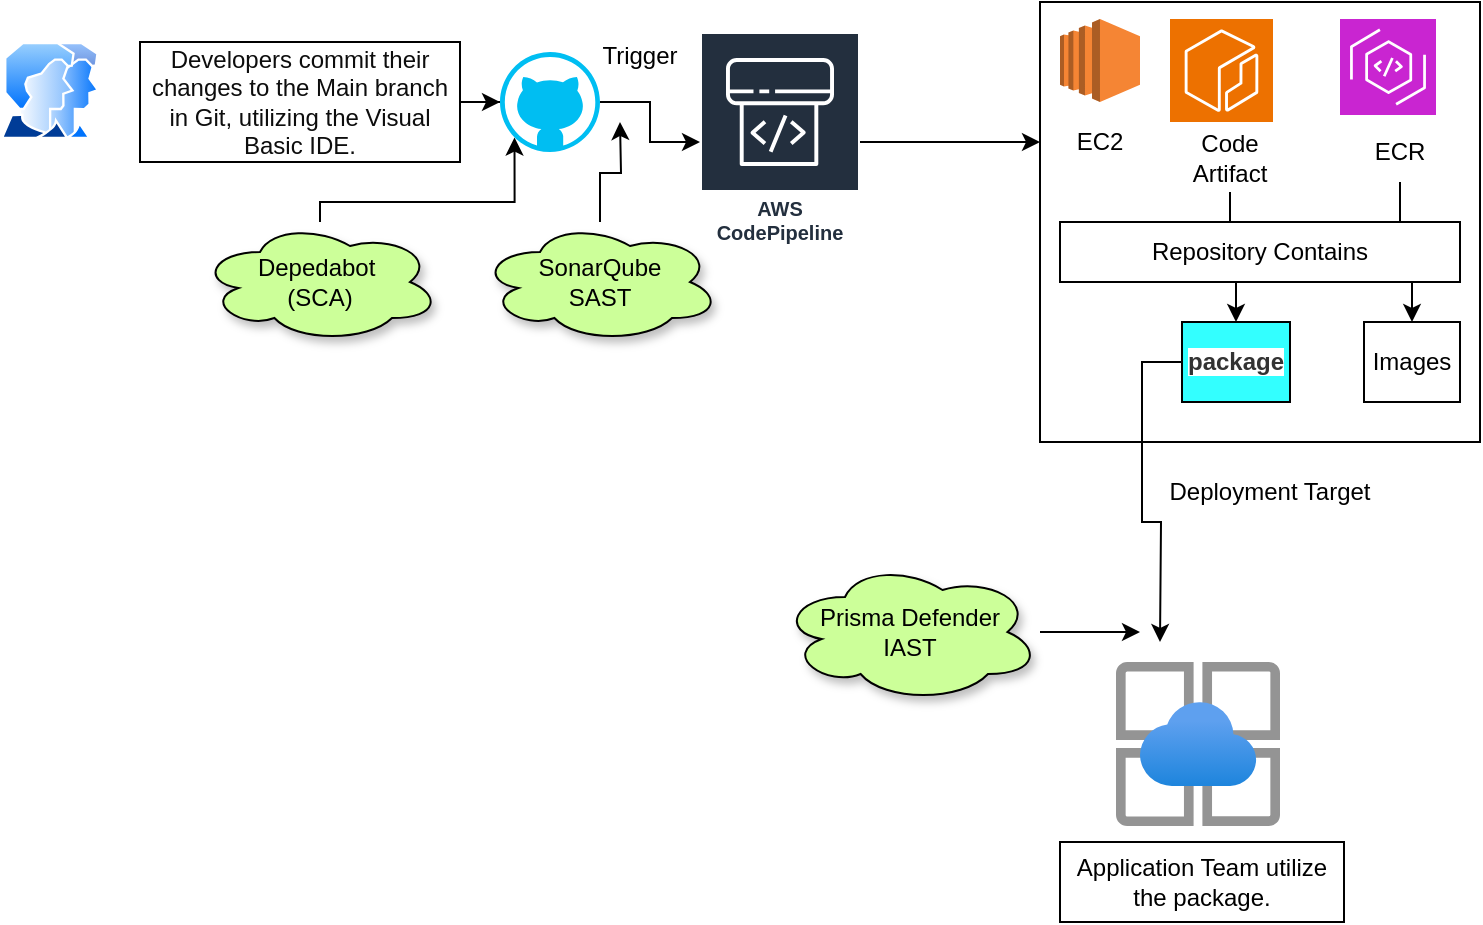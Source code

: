 <mxfile version="24.0.6" type="github">
  <diagram name="Page-1" id="PmSKk9DtB2jry_e_NVMs">
    <mxGraphModel dx="1354" dy="550" grid="1" gridSize="10" guides="1" tooltips="1" connect="1" arrows="1" fold="1" page="1" pageScale="1" pageWidth="850" pageHeight="1100" math="0" shadow="0">
      <root>
        <mxCell id="0" />
        <mxCell id="1" parent="0" />
        <mxCell id="ypsaXSmUMEEW_Ll2dVq--6" value="" style="edgeStyle=orthogonalEdgeStyle;rounded=0;orthogonalLoop=1;jettySize=auto;html=1;" edge="1" parent="1" source="ypsaXSmUMEEW_Ll2dVq--2" target="ypsaXSmUMEEW_Ll2dVq--5">
          <mxGeometry relative="1" as="geometry" />
        </mxCell>
        <mxCell id="ypsaXSmUMEEW_Ll2dVq--2" value="" style="verticalLabelPosition=bottom;html=1;verticalAlign=top;align=center;strokeColor=none;fillColor=#00BEF2;shape=mxgraph.azure.github_code;pointerEvents=1;" vertex="1" parent="1">
          <mxGeometry x="330" y="115" width="50" height="50" as="geometry" />
        </mxCell>
        <mxCell id="ypsaXSmUMEEW_Ll2dVq--4" value="" style="edgeStyle=orthogonalEdgeStyle;rounded=0;orthogonalLoop=1;jettySize=auto;html=1;" edge="1" parent="1" source="ypsaXSmUMEEW_Ll2dVq--3" target="ypsaXSmUMEEW_Ll2dVq--2">
          <mxGeometry relative="1" as="geometry" />
        </mxCell>
        <mxCell id="ypsaXSmUMEEW_Ll2dVq--3" value="&lt;span style=&quot;color: rgb(13, 13, 13); text-align: start; white-space-collapse: preserve; background-color: rgb(255, 255, 255);&quot;&gt;&lt;font style=&quot;font-size: 12px;&quot;&gt;Developers commit their changes to the Main branch in Git, utilizing the Visual Basic IDE.&lt;/font&gt;&lt;/span&gt;" style="rounded=0;whiteSpace=wrap;html=1;" vertex="1" parent="1">
          <mxGeometry x="150" y="110" width="160" height="60" as="geometry" />
        </mxCell>
        <mxCell id="ypsaXSmUMEEW_Ll2dVq--23" value="" style="edgeStyle=orthogonalEdgeStyle;rounded=0;orthogonalLoop=1;jettySize=auto;html=1;" edge="1" parent="1" source="ypsaXSmUMEEW_Ll2dVq--5" target="ypsaXSmUMEEW_Ll2dVq--11">
          <mxGeometry relative="1" as="geometry" />
        </mxCell>
        <mxCell id="ypsaXSmUMEEW_Ll2dVq--5" value="AWS CodePipeline" style="sketch=0;outlineConnect=0;fontColor=#232F3E;gradientColor=none;strokeColor=#ffffff;fillColor=#232F3E;dashed=0;verticalLabelPosition=middle;verticalAlign=bottom;align=center;html=1;whiteSpace=wrap;fontSize=10;fontStyle=1;spacing=3;shape=mxgraph.aws4.productIcon;prIcon=mxgraph.aws4.codepipeline;" vertex="1" parent="1">
          <mxGeometry x="430" y="105" width="80" height="110" as="geometry" />
        </mxCell>
        <mxCell id="ypsaXSmUMEEW_Ll2dVq--7" value="Trigger" style="text;html=1;align=center;verticalAlign=middle;whiteSpace=wrap;rounded=0;" vertex="1" parent="1">
          <mxGeometry x="375" y="105" width="50" height="23.5" as="geometry" />
        </mxCell>
        <mxCell id="ypsaXSmUMEEW_Ll2dVq--8" value="" style="whiteSpace=wrap;html=1;aspect=fixed;" vertex="1" parent="1">
          <mxGeometry x="600" y="90" width="220" height="220" as="geometry" />
        </mxCell>
        <mxCell id="ypsaXSmUMEEW_Ll2dVq--9" value="Deployment Target" style="text;html=1;align=center;verticalAlign=middle;whiteSpace=wrap;rounded=0;" vertex="1" parent="1">
          <mxGeometry x="650" y="320" width="130" height="30" as="geometry" />
        </mxCell>
        <mxCell id="ypsaXSmUMEEW_Ll2dVq--10" value="" style="outlineConnect=0;dashed=0;verticalLabelPosition=bottom;verticalAlign=top;align=center;html=1;shape=mxgraph.aws3.ec2;fillColor=#F58534;gradientColor=none;" vertex="1" parent="1">
          <mxGeometry x="610" y="98.5" width="40" height="41.5" as="geometry" />
        </mxCell>
        <mxCell id="ypsaXSmUMEEW_Ll2dVq--11" value="EC2" style="text;html=1;align=center;verticalAlign=middle;whiteSpace=wrap;rounded=0;" vertex="1" parent="1">
          <mxGeometry x="600" y="150" width="60" height="20" as="geometry" />
        </mxCell>
        <mxCell id="ypsaXSmUMEEW_Ll2dVq--12" value="" style="sketch=0;points=[[0,0,0],[0.25,0,0],[0.5,0,0],[0.75,0,0],[1,0,0],[0,1,0],[0.25,1,0],[0.5,1,0],[0.75,1,0],[1,1,0],[0,0.25,0],[0,0.5,0],[0,0.75,0],[1,0.25,0],[1,0.5,0],[1,0.75,0]];outlineConnect=0;fontColor=#232F3E;fillColor=#C925D1;strokeColor=#ffffff;dashed=0;verticalLabelPosition=bottom;verticalAlign=top;align=center;html=1;fontSize=12;fontStyle=0;aspect=fixed;shape=mxgraph.aws4.resourceIcon;resIcon=mxgraph.aws4.codeartifact;" vertex="1" parent="1">
          <mxGeometry x="750" y="98.5" width="48" height="48" as="geometry" />
        </mxCell>
        <mxCell id="ypsaXSmUMEEW_Ll2dVq--22" value="" style="edgeStyle=orthogonalEdgeStyle;rounded=0;orthogonalLoop=1;jettySize=auto;html=1;" edge="1" parent="1" source="ypsaXSmUMEEW_Ll2dVq--13" target="ypsaXSmUMEEW_Ll2dVq--18">
          <mxGeometry relative="1" as="geometry" />
        </mxCell>
        <mxCell id="ypsaXSmUMEEW_Ll2dVq--13" value="ECR" style="text;html=1;align=center;verticalAlign=middle;whiteSpace=wrap;rounded=0;" vertex="1" parent="1">
          <mxGeometry x="750" y="150" width="60" height="30" as="geometry" />
        </mxCell>
        <mxCell id="ypsaXSmUMEEW_Ll2dVq--14" value="" style="sketch=0;points=[[0,0,0],[0.25,0,0],[0.5,0,0],[0.75,0,0],[1,0,0],[0,1,0],[0.25,1,0],[0.5,1,0],[0.75,1,0],[1,1,0],[0,0.25,0],[0,0.5,0],[0,0.75,0],[1,0.25,0],[1,0.5,0],[1,0.75,0]];outlineConnect=0;fontColor=#232F3E;fillColor=#ED7100;strokeColor=#ffffff;dashed=0;verticalLabelPosition=bottom;verticalAlign=top;align=center;html=1;fontSize=12;fontStyle=0;aspect=fixed;shape=mxgraph.aws4.resourceIcon;resIcon=mxgraph.aws4.ecr;" vertex="1" parent="1">
          <mxGeometry x="665" y="98.5" width="51.5" height="51.5" as="geometry" />
        </mxCell>
        <mxCell id="ypsaXSmUMEEW_Ll2dVq--21" value="" style="edgeStyle=orthogonalEdgeStyle;rounded=0;orthogonalLoop=1;jettySize=auto;html=1;" edge="1" parent="1" source="ypsaXSmUMEEW_Ll2dVq--15" target="ypsaXSmUMEEW_Ll2dVq--19">
          <mxGeometry relative="1" as="geometry" />
        </mxCell>
        <mxCell id="ypsaXSmUMEEW_Ll2dVq--15" value="Code Artifact" style="text;html=1;align=center;verticalAlign=middle;whiteSpace=wrap;rounded=0;" vertex="1" parent="1">
          <mxGeometry x="665" y="150" width="60" height="35" as="geometry" />
        </mxCell>
        <mxCell id="ypsaXSmUMEEW_Ll2dVq--16" value="Repository Contains" style="rounded=0;whiteSpace=wrap;html=1;" vertex="1" parent="1">
          <mxGeometry x="610" y="200" width="200" height="30" as="geometry" />
        </mxCell>
        <mxCell id="ypsaXSmUMEEW_Ll2dVq--18" value="Images" style="rounded=0;whiteSpace=wrap;html=1;" vertex="1" parent="1">
          <mxGeometry x="762" y="250" width="48" height="40" as="geometry" />
        </mxCell>
        <mxCell id="ypsaXSmUMEEW_Ll2dVq--37" style="edgeStyle=orthogonalEdgeStyle;rounded=0;orthogonalLoop=1;jettySize=auto;html=1;" edge="1" parent="1" source="ypsaXSmUMEEW_Ll2dVq--19">
          <mxGeometry relative="1" as="geometry">
            <mxPoint x="660" y="410" as="targetPoint" />
          </mxGeometry>
        </mxCell>
        <mxCell id="ypsaXSmUMEEW_Ll2dVq--19" value="&lt;b style=&quot;&quot;&gt;&lt;font style=&quot;background-color: rgb(255, 255, 255);&quot; color=&quot;#333333&quot;&gt;package&lt;/font&gt;&lt;/b&gt;" style="rounded=0;whiteSpace=wrap;html=1;fillColor=#33FFFF;" vertex="1" parent="1">
          <mxGeometry x="671" y="250" width="54" height="40" as="geometry" />
        </mxCell>
        <mxCell id="ypsaXSmUMEEW_Ll2dVq--25" value="" style="image;aspect=fixed;perimeter=ellipsePerimeter;html=1;align=center;shadow=0;dashed=0;spacingTop=3;image=img/lib/active_directory/user_accounts.svg;" vertex="1" parent="1">
          <mxGeometry x="80" y="110" width="50" height="48.5" as="geometry" />
        </mxCell>
        <mxCell id="ypsaXSmUMEEW_Ll2dVq--28" value="Depedabot&amp;nbsp;&lt;div&gt;(SCA)&lt;/div&gt;" style="ellipse;shape=cloud;whiteSpace=wrap;html=1;align=center;shadow=1;fillColor=#CCFF99;" vertex="1" parent="1">
          <mxGeometry x="180" y="200" width="120" height="60" as="geometry" />
        </mxCell>
        <mxCell id="ypsaXSmUMEEW_Ll2dVq--29" value="SonarQube&lt;div&gt;SAST&lt;/div&gt;" style="ellipse;shape=cloud;whiteSpace=wrap;html=1;align=center;shadow=1;fillColor=#CCFF99;" vertex="1" parent="1">
          <mxGeometry x="320" y="200" width="120" height="60" as="geometry" />
        </mxCell>
        <mxCell id="ypsaXSmUMEEW_Ll2dVq--33" style="edgeStyle=orthogonalEdgeStyle;rounded=0;orthogonalLoop=1;jettySize=auto;html=1;entryX=0.145;entryY=0.855;entryDx=0;entryDy=0;entryPerimeter=0;" edge="1" parent="1" source="ypsaXSmUMEEW_Ll2dVq--28" target="ypsaXSmUMEEW_Ll2dVq--2">
          <mxGeometry relative="1" as="geometry">
            <Array as="points">
              <mxPoint x="240" y="190" />
              <mxPoint x="337" y="190" />
            </Array>
          </mxGeometry>
        </mxCell>
        <mxCell id="ypsaXSmUMEEW_Ll2dVq--34" style="edgeStyle=orthogonalEdgeStyle;rounded=0;orthogonalLoop=1;jettySize=auto;html=1;" edge="1" parent="1" source="ypsaXSmUMEEW_Ll2dVq--29">
          <mxGeometry relative="1" as="geometry">
            <mxPoint x="390" y="150" as="targetPoint" />
          </mxGeometry>
        </mxCell>
        <mxCell id="ypsaXSmUMEEW_Ll2dVq--36" value="Application Team utilize the package." style="rounded=0;whiteSpace=wrap;html=1;" vertex="1" parent="1">
          <mxGeometry x="610" y="510" width="142" height="40" as="geometry" />
        </mxCell>
        <mxCell id="ypsaXSmUMEEW_Ll2dVq--40" style="edgeStyle=orthogonalEdgeStyle;rounded=0;orthogonalLoop=1;jettySize=auto;html=1;" edge="1" parent="1" source="ypsaXSmUMEEW_Ll2dVq--38">
          <mxGeometry relative="1" as="geometry">
            <mxPoint x="650" y="405" as="targetPoint" />
          </mxGeometry>
        </mxCell>
        <mxCell id="ypsaXSmUMEEW_Ll2dVq--38" value="Prisma Defender&lt;div&gt;IAST&lt;/div&gt;" style="ellipse;shape=cloud;whiteSpace=wrap;html=1;align=center;shadow=1;fillColor=#CCFF99;" vertex="1" parent="1">
          <mxGeometry x="470" y="370" width="130" height="70" as="geometry" />
        </mxCell>
        <mxCell id="ypsaXSmUMEEW_Ll2dVq--41" value="" style="image;aspect=fixed;html=1;points=[];align=center;fontSize=12;image=img/lib/azure2/app_services/App_Service_Environments.svg;" vertex="1" parent="1">
          <mxGeometry x="638" y="420" width="82" height="82" as="geometry" />
        </mxCell>
      </root>
    </mxGraphModel>
  </diagram>
</mxfile>
